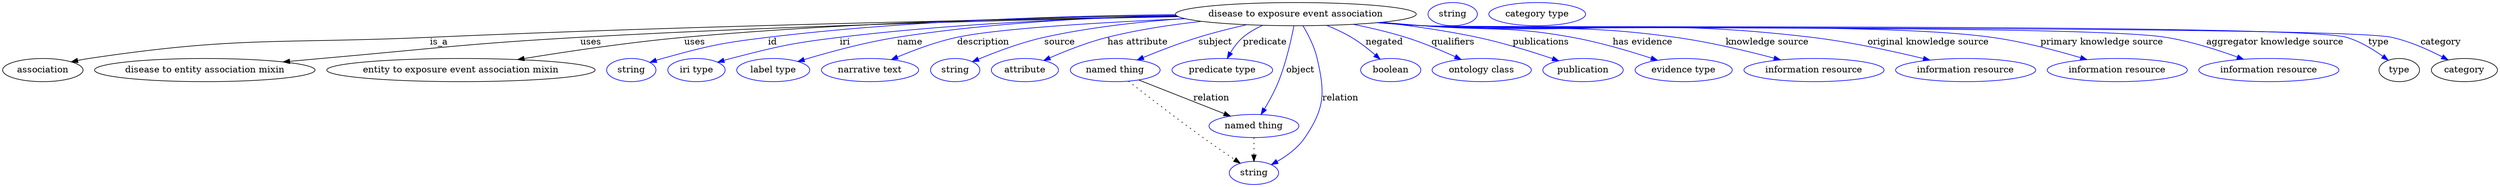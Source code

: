 digraph {
	graph [bb="0,0,3128,283"];
	node [label="\N"];
	"disease to exposure event association"	[height=0.5,
		label="disease to exposure event association",
		pos="1616,265",
		width=3.9538];
	association	[height=0.5,
		pos="50.046,178",
		width=1.3902];
	"disease to exposure event association" -> association	[label=is_a,
		lp="533.05,221.5",
		pos="e,85.967,190.59 1476.1,261.66 1267.9,257.69 864.51,248.15 522.05,229 338.19,218.72 290.21,228.99 109.05,196 104.68,195.21 100.17,\
194.22 95.69,193.13"];
	"disease to entity association mixin"	[height=0.5,
		pos="251.05,178",
		width=3.683];
	"disease to exposure event association" -> "disease to entity association mixin"	[label=uses,
		lp="727.05,221.5",
		pos="e,345.82,190.67 1476.6,261.31 1299.4,257.26 984.22,247.96 715.05,229 571.1,218.86 535.46,211.97 392.05,196 380.37,194.7 368.15,193.29 \
356,191.87"];
	"entity to exposure event association mixin"	[height=0.5,
		pos="562.05,178",
		width=4.4593];
	"disease to exposure event association" -> "entity to exposure event association mixin"	[label=uses,
		lp="855.05,221.5",
		pos="e,632.7,194.22 1474.2,263.13 1318.8,260.89 1062.5,253.39 843.05,229 774.98,221.44 698.51,207.47 642.55,196.21"];
	id	[color=blue,
		height=0.5,
		label=string,
		pos="771.05,178",
		width=0.84854];
	"disease to exposure event association" -> id	[color=blue,
		label=id,
		lp="956.55,221.5",
		pos="e,794.48,189.75 1473.9,263.86 1338.8,261.99 1130.2,254.61 951.05,229 887.76,219.95 871.79,215.91 811.05,196 808.66,195.22 806.22,\
194.35 803.78,193.44",
		style=solid];
	iri	[color=blue,
		height=0.5,
		label="iri type",
		pos="856.05,178",
		width=1.011];
	"disease to exposure event association" -> iri	[color=blue,
		label=iri,
		lp="1050.5,221.5",
		pos="e,883.59,189.82 1475.5,261.94 1359.3,258.67 1190.2,250.31 1044,229 979.93,219.66 964.11,214.6 902.05,196 899.12,195.12 896.12,194.16 \
893.11,193.15",
		style=solid];
	name	[color=blue,
		height=0.5,
		label="label type",
		pos="956.05,178",
		width=1.2638];
	"disease to exposure event association" -> name	[color=blue,
		label=name,
		lp="1135.5,221.5",
		pos="e,987.56,190.98 1475.2,262.33 1375.4,259.13 1238.6,250.69 1120,229 1077.3,221.18 1030,206.04 997.25,194.45",
		style=solid];
	description	[color=blue,
		height=0.5,
		label="narrative text",
		pos="1077,178",
		width=1.6068];
	"disease to exposure event association" -> description	[color=blue,
		label=description,
		lp="1230.5,221.5",
		pos="e,1106,193.71 1474.8,262.66 1393.5,259.28 1289.9,250.52 1200,229 1170.7,221.97 1139.2,209.05 1115.4,198.1",
		style=solid];
	source	[color=blue,
		height=0.5,
		label=string,
		pos="1183,178",
		width=0.84854];
	"disease to exposure event association" -> source	[color=blue,
		label=source,
		lp="1330,221.5",
		pos="e,1206.2,190.18 1490.6,256.38 1435.3,251.28 1369.9,242.85 1312,229 1278.1,220.87 1241.1,205.84 1215.4,194.38",
		style=solid];
	"has attribute"	[color=blue,
		height=0.5,
		label=attribute,
		pos="1272,178",
		width=1.1193];
	"disease to exposure event association" -> "has attribute"	[color=blue,
		label="has attribute",
		lp="1425.5,221.5",
		pos="e,1298.1,191.99 1510.6,252.83 1472.8,247.44 1430.1,239.74 1392,229 1362.6,220.71 1330.8,207.21 1307.3,196.32",
		style=solid];
	subject	[color=blue,
		height=0.5,
		label="named thing",
		pos="1386,178",
		width=1.5346];
	"disease to exposure event association" -> subject	[color=blue,
		label=subject,
		lp="1516.5,221.5",
		pos="e,1415.3,193.49 1557.7,248.57 1538.2,242.97 1516.5,236.22 1497,229 1472.5,219.9 1445.7,207.88 1424.5,197.91",
		style=solid];
	predicate	[color=blue,
		height=0.5,
		label="predicate type",
		pos="1520,178",
		width=1.679];
	"disease to exposure event association" -> predicate	[color=blue,
		label=predicate,
		lp="1577,221.5",
		pos="e,1528.3,196.29 1578.4,247.48 1569.2,242.37 1559.7,236.17 1552,229 1544.7,222.18 1538.4,213.36 1533.3,205.03",
		style=solid];
	object	[color=blue,
		height=0.5,
		label="named thing",
		pos="1564,91",
		width=1.5346];
	"disease to exposure event association" -> object	[color=blue,
		label=object,
		lp="1617,178",
		pos="e,1570.8,108.89 1612.2,246.92 1607.3,226.2 1598.5,190.27 1589,160 1584.7,146.08 1579.1,130.81 1574.4,118.28",
		style=solid];
	relation	[color=blue,
		height=0.5,
		label=string,
		pos="1564,18",
		width=0.84854];
	"disease to exposure event association" -> relation	[color=blue,
		label=relation,
		lp="1667,134.5",
		pos="e,1585.3,30.964 1623.3,246.76 1628.6,233.23 1635.2,213.77 1638,196 1646.6,141.82 1654,121.34 1628,73 1620.2,58.322 1606.5,45.967 \
1593.9,36.795",
		style=solid];
	negated	[color=blue,
		height=0.5,
		label=boolean,
		pos="1744,178",
		width=1.0652];
	"disease to exposure event association" -> negated	[color=blue,
		label=negated,
		lp="1732.5,221.5",
		pos="e,1730.2,194.87 1658,247.69 1669.5,242.45 1681.6,236.12 1692,229 1703.2,221.39 1714.2,211.32 1723.2,202.22",
		style=solid];
	qualifiers	[color=blue,
		height=0.5,
		label="ontology class",
		pos="1862,178",
		width=1.7151];
	"disease to exposure event association" -> qualifiers	[color=blue,
		label=qualifiers,
		lp="1819.5,221.5",
		pos="e,1834.5,194.19 1687.7,249.39 1710.5,243.93 1735.6,237.07 1758,229 1781.2,220.7 1806,208.88 1825.6,198.82",
		style=solid];
	publications	[color=blue,
		height=0.5,
		label=publication,
		pos="1992,178",
		width=1.3902];
	"disease to exposure event association" -> publications	[color=blue,
		label=publications,
		lp="1930.5,221.5",
		pos="e,1960.2,192.07 1719.8,252.65 1760.4,247.1 1807.3,239.35 1849,229 1884,220.35 1922.4,206.66 1950.7,195.79",
		style=solid];
	"has evidence"	[color=blue,
		height=0.5,
		label="evidence type",
		pos="2120,178",
		width=1.661];
	"disease to exposure event association" -> "has evidence"	[color=blue,
		label="has evidence",
		lp="2059,221.5",
		pos="e,2085.6,192.82 1717.1,252.3 1733.8,250.46 1750.9,248.63 1767,247 1856.3,237.98 1880.2,247.13 1968,229 2005.2,221.33 2046,207.62 \
2075.9,196.49",
		style=solid];
	"knowledge source"	[color=blue,
		height=0.5,
		label="information resource",
		pos="2283,178",
		width=2.3651];
	"disease to exposure event association" -> "knowledge source"	[color=blue,
		label="knowledge source",
		lp="2214.5,221.5",
		pos="e,2239.5,193.55 1715.1,252.02 1732.4,250.17 1750.2,248.4 1767,247 1913.9,234.75 1952.6,252.35 2098,229 2143.1,221.77 2192.9,207.94 \
2229.5,196.66",
		style=solid];
	"original knowledge source"	[color=blue,
		height=0.5,
		label="information resource",
		pos="2471,178",
		width=2.3651];
	"disease to exposure event association" -> "original knowledge source"	[color=blue,
		label="original knowledge source",
		lp="2414.5,221.5",
		pos="e,2424.8,193.27 1713.8,251.89 1731.5,250.01 1749.8,248.28 1767,247 1989.2,230.52 2047.4,259.81 2268,229 2318.5,221.95 2374.7,207.59 \
2415.1,196.06",
		style=solid];
	"primary knowledge source"	[color=blue,
		height=0.5,
		label="information resource",
		pos="2659,178",
		width=2.3651];
	"disease to exposure event association" -> "primary knowledge source"	[color=blue,
		label="primary knowledge source",
		lp="2630,221.5",
		pos="e,2619.3,194.07 1713,251.82 1730.9,249.92 1749.5,248.2 1767,247 1927.6,235.99 2332.1,254.17 2491,229 2531.8,222.55 2576.4,208.92 \
2609.5,197.52",
		style=solid];
	"aggregator knowledge source"	[color=blue,
		height=0.5,
		label="information resource",
		pos="2847,178",
		width=2.3651];
	"disease to exposure event association" -> "aggregator knowledge source"	[color=blue,
		label="aggregator knowledge source",
		lp="2843,221.5",
		pos="e,2813.1,194.64 1713,251.74 1730.9,249.85 1749.5,248.15 1767,247 1871.3,240.15 2604.3,247.81 2707,229 2740.5,222.87 2776.7,209.77 \
2803.9,198.52",
		style=solid];
	type	[height=0.5,
		pos="3001,178",
		width=0.75];
	"disease to exposure event association" -> type	[color=blue,
		label=type,
		lp="2970,221.5",
		pos="e,2986,193.07 1712.6,251.73 1730.7,249.83 1749.4,248.13 1767,247 1831.4,242.89 2865.6,248.35 2927,229 2945.9,223.06 2964.3,210.63 \
2978.1,199.65",
		style=solid];
	category	[height=0.5,
		pos="3087,178",
		width=1.1374];
	"disease to exposure event association" -> category	[color=blue,
		label=category,
		lp="3050.5,221.5",
		pos="e,3065.3,193.35 1712.6,251.72 1730.7,249.82 1749.4,248.12 1767,247 1902.2,238.41 2854.4,260.83 2986,229 3011.2,222.93 3037.2,209.81 \
3056.6,198.54",
		style=solid];
	subject -> object	[label=relation,
		lp="1507,134.5",
		pos="e,1534.2,106.27 1415.8,162.77 1445.7,148.49 1492,126.42 1524.8,110.72"];
	subject -> relation	[pos="e,1547.1,33.036 1403.6,160.57 1425.9,139.89 1465.4,103.39 1500,73 1512.8,61.782 1527.3,49.538 1539.2,39.55",
		style=dotted];
	object -> relation	[pos="e,1564,36.029 1564,72.813 1564,64.789 1564,55.047 1564,46.069",
		style=dotted];
	association_type	[color=blue,
		height=0.5,
		label=string,
		pos="1807,265",
		width=0.84854];
	association_category	[color=blue,
		height=0.5,
		label="category type",
		pos="1914,265",
		width=1.6249];
}
